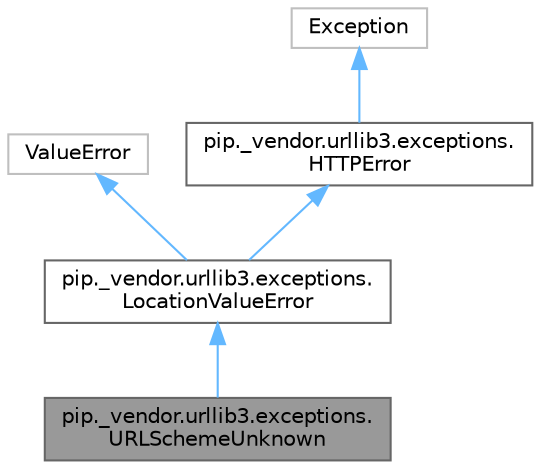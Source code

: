 digraph "pip._vendor.urllib3.exceptions.URLSchemeUnknown"
{
 // LATEX_PDF_SIZE
  bgcolor="transparent";
  edge [fontname=Helvetica,fontsize=10,labelfontname=Helvetica,labelfontsize=10];
  node [fontname=Helvetica,fontsize=10,shape=box,height=0.2,width=0.4];
  Node1 [id="Node000001",label="pip._vendor.urllib3.exceptions.\lURLSchemeUnknown",height=0.2,width=0.4,color="gray40", fillcolor="grey60", style="filled", fontcolor="black",tooltip=" "];
  Node2 -> Node1 [id="edge1_Node000001_Node000002",dir="back",color="steelblue1",style="solid",tooltip=" "];
  Node2 [id="Node000002",label="pip._vendor.urllib3.exceptions.\lLocationValueError",height=0.2,width=0.4,color="gray40", fillcolor="white", style="filled",URL="$d3/d29/classpip_1_1__vendor_1_1urllib3_1_1exceptions_1_1LocationValueError.html",tooltip=" "];
  Node3 -> Node2 [id="edge2_Node000002_Node000003",dir="back",color="steelblue1",style="solid",tooltip=" "];
  Node3 [id="Node000003",label="ValueError",height=0.2,width=0.4,color="grey75", fillcolor="white", style="filled",URL="$de/d40/classValueError.html",tooltip=" "];
  Node4 -> Node2 [id="edge3_Node000002_Node000004",dir="back",color="steelblue1",style="solid",tooltip=" "];
  Node4 [id="Node000004",label="pip._vendor.urllib3.exceptions.\lHTTPError",height=0.2,width=0.4,color="gray40", fillcolor="white", style="filled",URL="$d7/d87/classpip_1_1__vendor_1_1urllib3_1_1exceptions_1_1HTTPError.html",tooltip=" "];
  Node5 -> Node4 [id="edge4_Node000004_Node000005",dir="back",color="steelblue1",style="solid",tooltip=" "];
  Node5 [id="Node000005",label="Exception",height=0.2,width=0.4,color="grey75", fillcolor="white", style="filled",URL="$d4/d67/classException.html",tooltip=" "];
}
